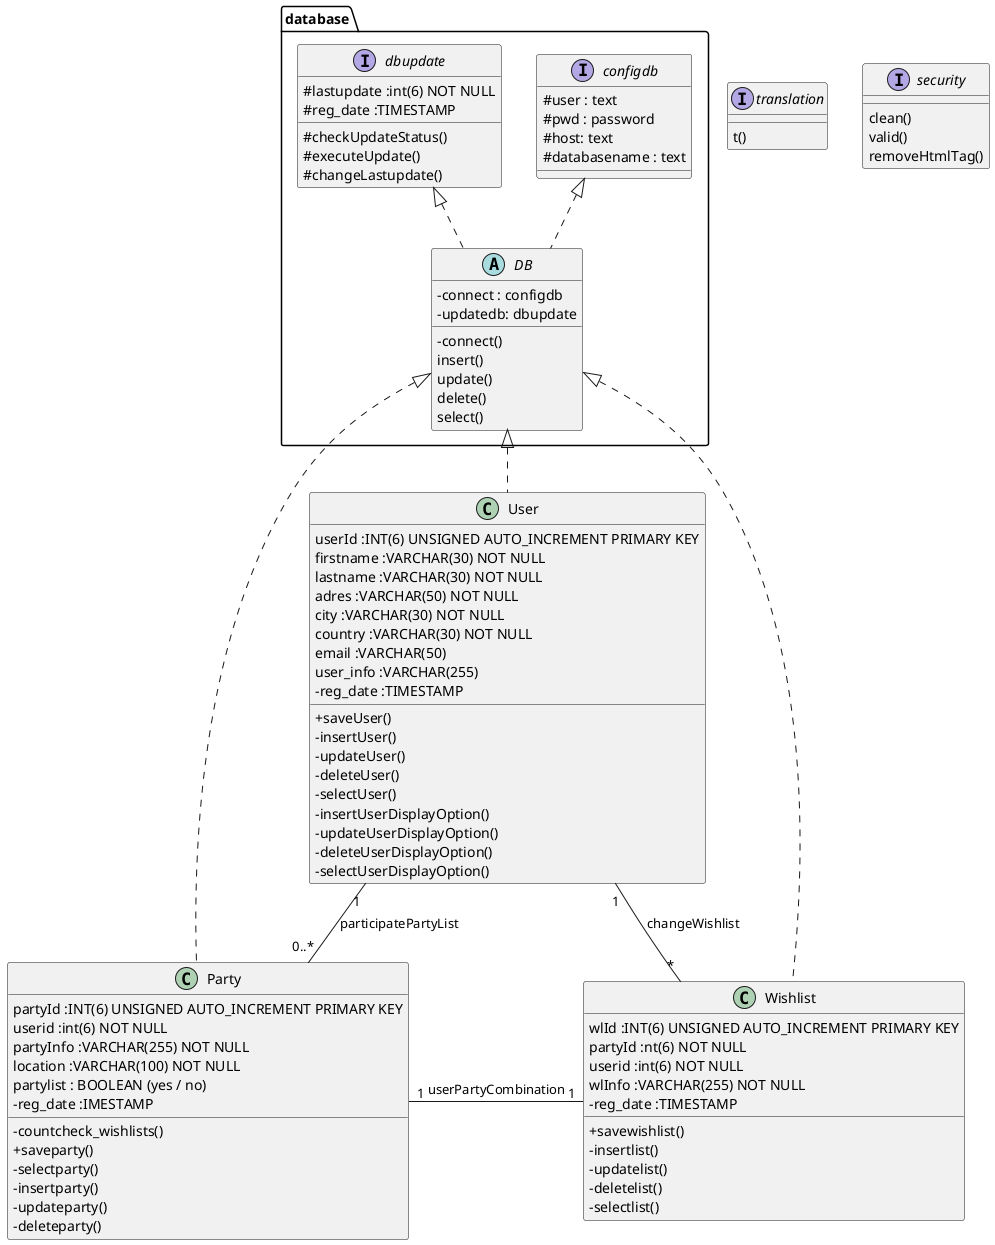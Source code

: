 @startuml
skinparam classAttributeIconSize 0

class User{
    {field} userId :INT(6) UNSIGNED AUTO_INCREMENT PRIMARY KEY 
    {field} firstname :VARCHAR(30) NOT NULL
    {field} lastname :VARCHAR(30) NOT NULL
    {field} adres :VARCHAR(50) NOT NULL
    {field} city :VARCHAR(30) NOT NULL
    {field} country :VARCHAR(30) NOT NULL
    {field} email :VARCHAR(50)
    {field} user_info :VARCHAR(255)
    {field} - reg_date :TIMESTAMP
    + saveUser()
    - insertUser()
    - updateUser()
    - deleteUser()
    - selectUser()
    - insertUserDisplayOption()
    - updateUserDisplayOption()
    - deleteUserDisplayOption()
    - selectUserDisplayOption()
}

class Party{
    {field} partyId :INT(6) UNSIGNED AUTO_INCREMENT PRIMARY KEY 
    {field} userid :int(6) NOT NULL
    {field} partyInfo :VARCHAR(255) NOT NULL
    {field} location :VARCHAR(100) NOT NULL
    {field} partylist : BOOLEAN (yes / no)
    {field} - reg_date :IMESTAMP
    {method} - countcheck_wishlists()
    +saveparty()
    -selectparty()
    -insertparty()
    -updateparty()
    -deleteparty()
}
class Wishlist{
    {field} wlId :INT(6) UNSIGNED AUTO_INCREMENT PRIMARY KEY
    {field} partyId :nt(6) NOT NULL
    {field} userid :int(6) NOT NULL
    {field} wlInfo :VARCHAR(255) NOT NULL
    {field} - reg_date :TIMESTAMP
    +savewishlist()
    -insertlist()
    -updatelist()
    -deletelist()
    -selectlist()
}

interface translation{
    t()
}
    
interface security{
    clean()
    valid()
    removeHtmlTag()
}

package "database" {
    abstract DB{
        - connect : configdb
        - updatedb: dbupdate
        - connect()
        insert()
        update()
        delete()
        select()
    }
    interface configdb{
        # user : text
        # pwd : password
        # host: text
        # databasename : text
    }
    interface dbupdate {
        {field} # lastupdate :int(6) NOT NULL
        {field} # reg_date :TIMESTAMP
        # checkUpdateStatus()
        # executeUpdate()
        # changeLastupdate()
    }
    configdb <|.. DB
    dbupdate <|.. DB

}

DB <|.. User
DB <|.. Party
DB <|.. Wishlist
User "1" -- "0..*" Party : participatePartyList
Party "1" -right- "1" Wishlist : userPartyCombination
User "1" -- "*" Wishlist : changeWishlist

@enduml
